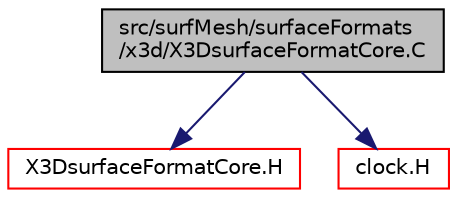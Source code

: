 digraph "src/surfMesh/surfaceFormats/x3d/X3DsurfaceFormatCore.C"
{
  bgcolor="transparent";
  edge [fontname="Helvetica",fontsize="10",labelfontname="Helvetica",labelfontsize="10"];
  node [fontname="Helvetica",fontsize="10",shape=record];
  Node1 [label="src/surfMesh/surfaceFormats\l/x3d/X3DsurfaceFormatCore.C",height=0.2,width=0.4,color="black", fillcolor="grey75", style="filled", fontcolor="black"];
  Node1 -> Node2 [color="midnightblue",fontsize="10",style="solid",fontname="Helvetica"];
  Node2 [label="X3DsurfaceFormatCore.H",height=0.2,width=0.4,color="red",URL="$a10125.html"];
  Node1 -> Node3 [color="midnightblue",fontsize="10",style="solid",fontname="Helvetica"];
  Node3 [label="clock.H",height=0.2,width=0.4,color="red",URL="$a08275.html"];
}
